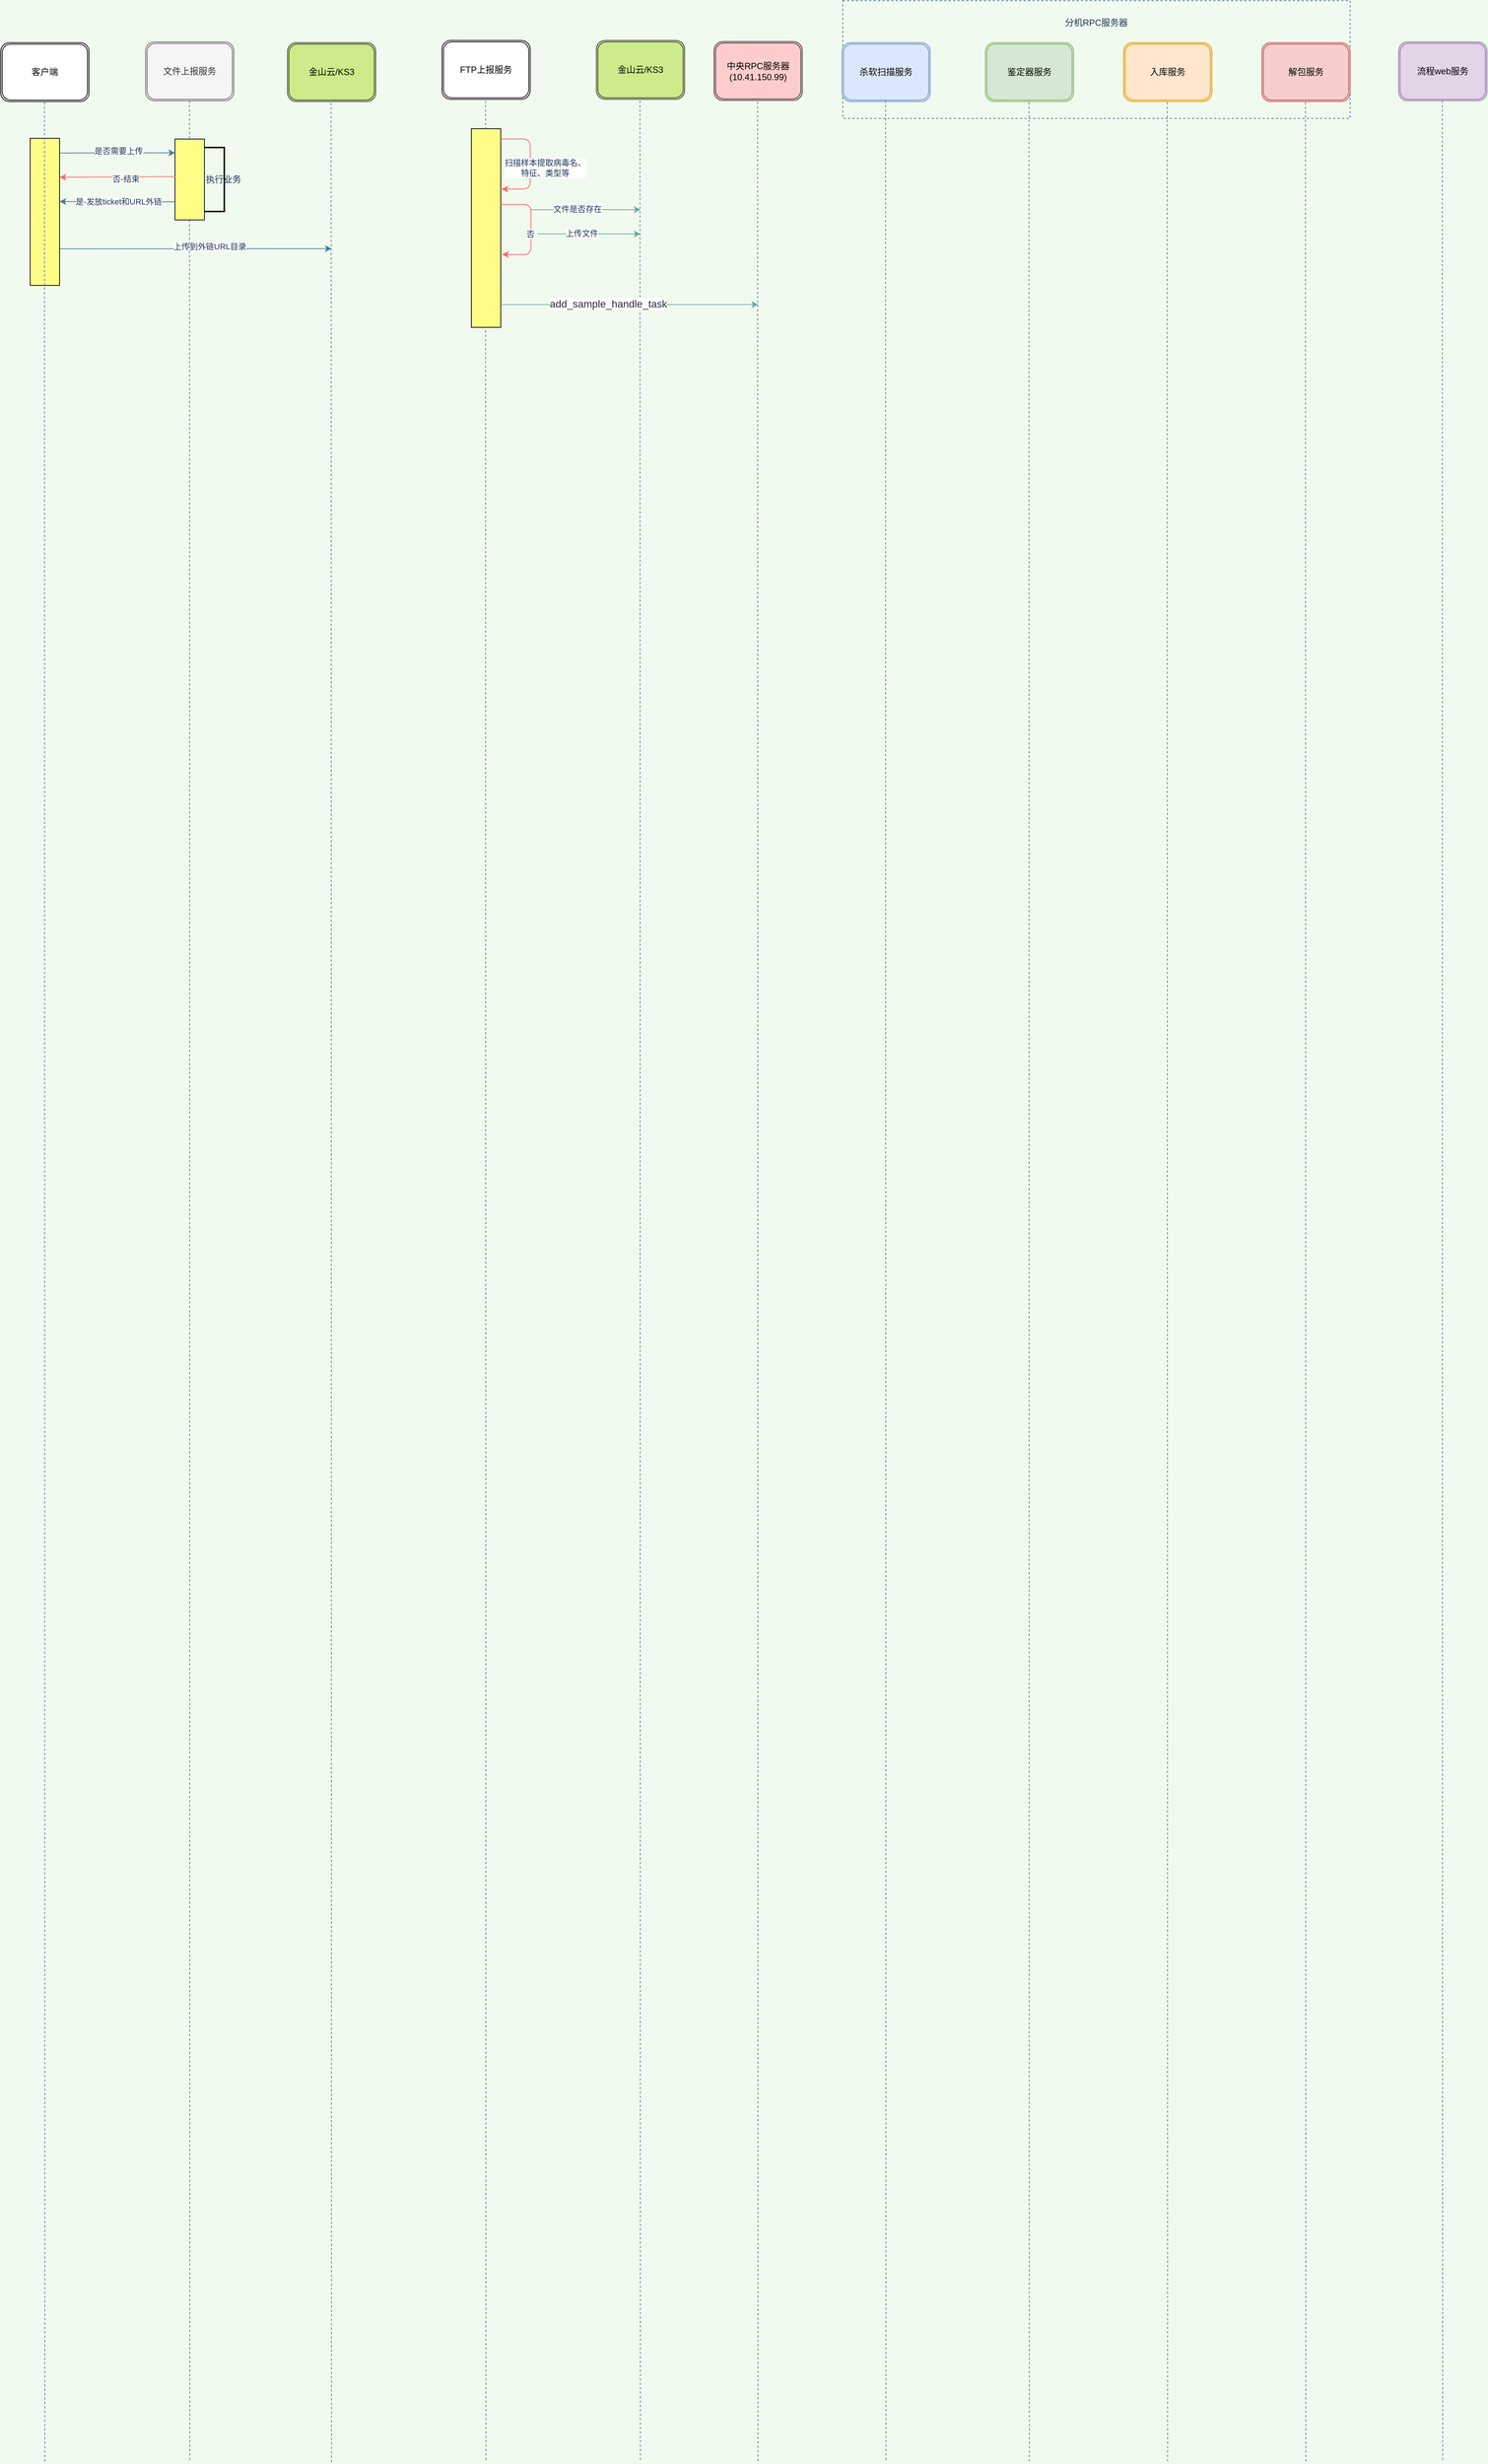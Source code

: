 <mxfile version="14.9.0" type="github">
  <diagram id="tpBG7AxIHuY1awPjeITL" name="Page-1">
    <mxGraphModel dx="2377" dy="835" grid="1" gridSize="10" guides="1" tooltips="1" connect="1" arrows="1" fold="1" page="1" pageScale="1" pageWidth="827" pageHeight="1169" background="#F1FAEE" math="0" shadow="0">
      <root>
        <mxCell id="0" />
        <mxCell id="1" parent="0" />
        <mxCell id="G1Jo3BN_IHVQqCNElftp-154" value="&lt;br&gt;分机RPC服务器&lt;br&gt;&lt;br&gt;&lt;br&gt;&lt;br&gt;&lt;br&gt;&lt;br&gt;&lt;br&gt;&lt;br&gt;&lt;br&gt;" style="rounded=0;whiteSpace=wrap;html=1;sketch=0;fontColor=#1D3557;strokeColor=#457B9D;dashed=1;fillColor=none;" vertex="1" parent="1">
          <mxGeometry x="665" y="153" width="690" height="160" as="geometry" />
        </mxCell>
        <mxCell id="G1Jo3BN_IHVQqCNElftp-172" value="" style="group" vertex="1" connectable="0" parent="1">
          <mxGeometry x="490" y="208.5" width="120" height="3289" as="geometry" />
        </mxCell>
        <mxCell id="G1Jo3BN_IHVQqCNElftp-155" value="&lt;font style=&quot;vertical-align: inherit&quot;&gt;&lt;font style=&quot;vertical-align: inherit&quot;&gt;&lt;font style=&quot;vertical-align: inherit&quot;&gt;&lt;font style=&quot;vertical-align: inherit&quot;&gt;&lt;font style=&quot;vertical-align: inherit&quot;&gt;&lt;font style=&quot;vertical-align: inherit&quot;&gt;中央RPC服务器&lt;br&gt;(10.41.150.99)&lt;br&gt;&lt;/font&gt;&lt;/font&gt;&lt;/font&gt;&lt;/font&gt;&lt;/font&gt;&lt;/font&gt;" style="shape=ext;double=1;rounded=1;whiteSpace=wrap;html=1;sketch=0;fillColor=#ffcccc;strokeColor=#36393d;" vertex="1" parent="G1Jo3BN_IHVQqCNElftp-172">
          <mxGeometry width="120" height="80" as="geometry" />
        </mxCell>
        <mxCell id="G1Jo3BN_IHVQqCNElftp-164" value="" style="endArrow=none;dashed=1;html=1;fontColor=#1D3557;strokeColor=#457B9D;fillColor=#A8DADC;" edge="1" parent="G1Jo3BN_IHVQqCNElftp-172">
          <mxGeometry width="50" height="50" relative="1" as="geometry">
            <mxPoint x="59.79" y="3289" as="sourcePoint" />
            <mxPoint x="59.29" y="79" as="targetPoint" />
          </mxGeometry>
        </mxCell>
        <mxCell id="G1Jo3BN_IHVQqCNElftp-173" value="" style="group" vertex="1" connectable="0" parent="1">
          <mxGeometry x="664" y="210" width="120" height="3286" as="geometry" />
        </mxCell>
        <mxCell id="G1Jo3BN_IHVQqCNElftp-147" value="&lt;font style=&quot;vertical-align: inherit&quot;&gt;&lt;font style=&quot;vertical-align: inherit&quot;&gt;&lt;font style=&quot;vertical-align: inherit&quot;&gt;&lt;font style=&quot;vertical-align: inherit&quot;&gt;&lt;font style=&quot;vertical-align: inherit&quot;&gt;&lt;font style=&quot;vertical-align: inherit&quot;&gt;杀软扫描服务&lt;/font&gt;&lt;/font&gt;&lt;/font&gt;&lt;/font&gt;&lt;/font&gt;&lt;/font&gt;" style="shape=ext;double=1;rounded=1;whiteSpace=wrap;html=1;sketch=0;fillColor=#dae8fc;strokeColor=#6c8ebf;" vertex="1" parent="G1Jo3BN_IHVQqCNElftp-173">
          <mxGeometry width="120" height="80" as="geometry" />
        </mxCell>
        <mxCell id="G1Jo3BN_IHVQqCNElftp-166" value="" style="endArrow=none;dashed=1;html=1;fontColor=#1D3557;strokeColor=#457B9D;fillColor=#A8DADC;" edge="1" parent="G1Jo3BN_IHVQqCNElftp-173">
          <mxGeometry width="50" height="50" relative="1" as="geometry">
            <mxPoint x="59.79" y="3286" as="sourcePoint" />
            <mxPoint x="59.29" y="76" as="targetPoint" />
          </mxGeometry>
        </mxCell>
        <mxCell id="G1Jo3BN_IHVQqCNElftp-174" value="" style="group" vertex="1" connectable="0" parent="1">
          <mxGeometry x="859" y="210" width="120" height="3288" as="geometry" />
        </mxCell>
        <mxCell id="G1Jo3BN_IHVQqCNElftp-148" value="&lt;font style=&quot;vertical-align: inherit&quot;&gt;&lt;font style=&quot;vertical-align: inherit&quot;&gt;&lt;font style=&quot;vertical-align: inherit&quot;&gt;&lt;font style=&quot;vertical-align: inherit&quot;&gt;鉴定器服务&lt;/font&gt;&lt;/font&gt;&lt;/font&gt;&lt;/font&gt;" style="shape=ext;double=1;rounded=1;whiteSpace=wrap;html=1;sketch=0;fillColor=#d5e8d4;strokeColor=#82b366;" vertex="1" parent="G1Jo3BN_IHVQqCNElftp-174">
          <mxGeometry width="120" height="80" as="geometry" />
        </mxCell>
        <mxCell id="G1Jo3BN_IHVQqCNElftp-165" value="" style="endArrow=none;dashed=1;html=1;fontColor=#1D3557;strokeColor=#457B9D;fillColor=#A8DADC;" edge="1" parent="G1Jo3BN_IHVQqCNElftp-174">
          <mxGeometry width="50" height="50" relative="1" as="geometry">
            <mxPoint x="59.79" y="3288" as="sourcePoint" />
            <mxPoint x="59.29" y="78" as="targetPoint" />
          </mxGeometry>
        </mxCell>
        <mxCell id="G1Jo3BN_IHVQqCNElftp-175" value="" style="group" vertex="1" connectable="0" parent="1">
          <mxGeometry x="1047" y="210" width="120" height="3288" as="geometry" />
        </mxCell>
        <mxCell id="G1Jo3BN_IHVQqCNElftp-149" value="&lt;font style=&quot;vertical-align: inherit&quot;&gt;&lt;font style=&quot;vertical-align: inherit&quot;&gt;入库服务&lt;/font&gt;&lt;/font&gt;" style="shape=ext;double=1;rounded=1;whiteSpace=wrap;html=1;sketch=0;fillColor=#ffe6cc;strokeColor=#d79b00;" vertex="1" parent="G1Jo3BN_IHVQqCNElftp-175">
          <mxGeometry width="120" height="80" as="geometry" />
        </mxCell>
        <mxCell id="G1Jo3BN_IHVQqCNElftp-167" value="" style="endArrow=none;dashed=1;html=1;fontColor=#1D3557;strokeColor=#457B9D;fillColor=#A8DADC;" edge="1" parent="G1Jo3BN_IHVQqCNElftp-175">
          <mxGeometry width="50" height="50" relative="1" as="geometry">
            <mxPoint x="59.79" y="3288" as="sourcePoint" />
            <mxPoint x="59.29" y="78" as="targetPoint" />
          </mxGeometry>
        </mxCell>
        <mxCell id="G1Jo3BN_IHVQqCNElftp-176" value="" style="group" vertex="1" connectable="0" parent="1">
          <mxGeometry x="1235" y="210" width="120" height="3288" as="geometry" />
        </mxCell>
        <mxCell id="G1Jo3BN_IHVQqCNElftp-150" value="&lt;font style=&quot;vertical-align: inherit&quot;&gt;&lt;font style=&quot;vertical-align: inherit&quot;&gt;&lt;font style=&quot;vertical-align: inherit&quot;&gt;&lt;font style=&quot;vertical-align: inherit&quot;&gt;解包服务&lt;/font&gt;&lt;/font&gt;&lt;/font&gt;&lt;/font&gt;" style="shape=ext;double=1;rounded=1;whiteSpace=wrap;html=1;sketch=0;fillColor=#f8cecc;strokeColor=#b85450;" vertex="1" parent="G1Jo3BN_IHVQqCNElftp-176">
          <mxGeometry width="120" height="80" as="geometry" />
        </mxCell>
        <mxCell id="G1Jo3BN_IHVQqCNElftp-168" value="" style="endArrow=none;dashed=1;html=1;fontColor=#1D3557;strokeColor=#457B9D;fillColor=#A8DADC;" edge="1" parent="G1Jo3BN_IHVQqCNElftp-176">
          <mxGeometry width="50" height="50" relative="1" as="geometry">
            <mxPoint x="59.79" y="3288" as="sourcePoint" />
            <mxPoint x="59.29" y="78" as="targetPoint" />
          </mxGeometry>
        </mxCell>
        <mxCell id="G1Jo3BN_IHVQqCNElftp-177" value="" style="group" vertex="1" connectable="0" parent="1">
          <mxGeometry x="1421" y="209" width="120" height="3287" as="geometry" />
        </mxCell>
        <mxCell id="G1Jo3BN_IHVQqCNElftp-151" value="&lt;font style=&quot;vertical-align: inherit&quot;&gt;&lt;font style=&quot;vertical-align: inherit&quot;&gt;&lt;font style=&quot;vertical-align: inherit&quot;&gt;&lt;font style=&quot;vertical-align: inherit&quot;&gt;&lt;font style=&quot;vertical-align: inherit&quot;&gt;&lt;font style=&quot;vertical-align: inherit&quot;&gt;流程web服务&lt;/font&gt;&lt;/font&gt;&lt;/font&gt;&lt;/font&gt;&lt;/font&gt;&lt;/font&gt;" style="shape=ext;double=1;rounded=1;whiteSpace=wrap;html=1;sketch=0;fillColor=#e1d5e7;strokeColor=#9673a6;" vertex="1" parent="G1Jo3BN_IHVQqCNElftp-177">
          <mxGeometry width="120" height="80" as="geometry" />
        </mxCell>
        <mxCell id="G1Jo3BN_IHVQqCNElftp-169" value="" style="endArrow=none;dashed=1;html=1;fontColor=#1D3557;strokeColor=#457B9D;fillColor=#A8DADC;" edge="1" parent="G1Jo3BN_IHVQqCNElftp-177">
          <mxGeometry width="50" height="50" relative="1" as="geometry">
            <mxPoint x="59.79" y="3287" as="sourcePoint" />
            <mxPoint x="59.29" y="77" as="targetPoint" />
          </mxGeometry>
        </mxCell>
        <mxCell id="G1Jo3BN_IHVQqCNElftp-196" value="" style="group" vertex="1" connectable="0" parent="1">
          <mxGeometry x="-480" y="209" width="510" height="3290" as="geometry" />
        </mxCell>
        <mxCell id="G1Jo3BN_IHVQqCNElftp-159" value="" style="whiteSpace=wrap;html=1;rounded=0;sketch=0;fillColor=#ffff88;" vertex="1" parent="G1Jo3BN_IHVQqCNElftp-196">
          <mxGeometry x="40" y="131" width="40" height="200" as="geometry" />
        </mxCell>
        <mxCell id="G1Jo3BN_IHVQqCNElftp-170" value="" style="group" vertex="1" connectable="0" parent="G1Jo3BN_IHVQqCNElftp-196">
          <mxGeometry y="1" width="220" height="3288" as="geometry" />
        </mxCell>
        <mxCell id="G1Jo3BN_IHVQqCNElftp-158" value="客户端" style="shape=ext;double=1;rounded=1;whiteSpace=wrap;html=1;sketch=0;" vertex="1" parent="G1Jo3BN_IHVQqCNElftp-170">
          <mxGeometry width="120" height="80" as="geometry" />
        </mxCell>
        <mxCell id="G1Jo3BN_IHVQqCNElftp-161" value="" style="endArrow=none;dashed=1;html=1;fontColor=#1D3557;strokeColor=#457B9D;fillColor=#A8DADC;" edge="1" parent="G1Jo3BN_IHVQqCNElftp-170">
          <mxGeometry width="50" height="50" relative="1" as="geometry">
            <mxPoint x="60" y="3288" as="sourcePoint" />
            <mxPoint x="59.5" y="78" as="targetPoint" />
          </mxGeometry>
        </mxCell>
        <mxCell id="G1Jo3BN_IHVQqCNElftp-192" value="" style="endArrow=classic;html=1;fontColor=#1D3557;strokeColor=#457B9D;fillColor=#A8DADC;" edge="1" parent="G1Jo3BN_IHVQqCNElftp-170">
          <mxGeometry width="50" height="50" relative="1" as="geometry">
            <mxPoint x="80" y="280.3" as="sourcePoint" />
            <mxPoint x="450" y="280" as="targetPoint" />
          </mxGeometry>
        </mxCell>
        <mxCell id="G1Jo3BN_IHVQqCNElftp-193" value="上传到外链URL目录" style="edgeLabel;html=1;align=center;verticalAlign=middle;resizable=0;points=[];fontColor=#1D3557;" vertex="1" connectable="0" parent="G1Jo3BN_IHVQqCNElftp-192">
          <mxGeometry x="0.161" y="3" relative="1" as="geometry">
            <mxPoint x="-11" as="offset" />
          </mxGeometry>
        </mxCell>
        <mxCell id="G1Jo3BN_IHVQqCNElftp-171" value="" style="group" vertex="1" connectable="0" parent="G1Jo3BN_IHVQqCNElftp-196">
          <mxGeometry x="197" width="153" height="3287" as="geometry" />
        </mxCell>
        <mxCell id="LrFnlgKekaoEcTwpI7f7-3" value="文件上报服务" style="shape=ext;double=1;rounded=1;whiteSpace=wrap;html=1;sketch=0;fillColor=#f5f5f5;strokeColor=#666666;fontColor=#333333;" parent="G1Jo3BN_IHVQqCNElftp-171" vertex="1">
          <mxGeometry width="120" height="80" as="geometry" />
        </mxCell>
        <mxCell id="G1Jo3BN_IHVQqCNElftp-163" value="" style="endArrow=none;dashed=1;html=1;fontColor=#1D3557;strokeColor=#457B9D;fillColor=#A8DADC;" edge="1" parent="G1Jo3BN_IHVQqCNElftp-171">
          <mxGeometry width="50" height="50" relative="1" as="geometry">
            <mxPoint x="60.16" y="3287" as="sourcePoint" />
            <mxPoint x="59.66" y="77" as="targetPoint" />
          </mxGeometry>
        </mxCell>
        <mxCell id="G1Jo3BN_IHVQqCNElftp-178" value="" style="whiteSpace=wrap;html=1;rounded=0;sketch=0;fillColor=#ffff88;" vertex="1" parent="G1Jo3BN_IHVQqCNElftp-171">
          <mxGeometry x="40" y="132" width="40" height="110" as="geometry" />
        </mxCell>
        <mxCell id="G1Jo3BN_IHVQqCNElftp-208" value="执行业务" style="strokeWidth=2;html=1;shape=mxgraph.flowchart.annotation_1;align=left;pointerEvents=1;rounded=0;sketch=0;fontColor=#1D3557;fillColor=none;direction=west;horizontal=1;" vertex="1" parent="G1Jo3BN_IHVQqCNElftp-171">
          <mxGeometry x="80" y="143.5" width="27" height="87" as="geometry" />
        </mxCell>
        <mxCell id="G1Jo3BN_IHVQqCNElftp-179" value="" style="endArrow=classic;html=1;fontColor=#1D3557;strokeColor=#457B9D;fillColor=#A8DADC;entryX=0.004;entryY=0.17;entryDx=0;entryDy=0;entryPerimeter=0;" edge="1" parent="G1Jo3BN_IHVQqCNElftp-196" target="G1Jo3BN_IHVQqCNElftp-178">
          <mxGeometry width="50" height="50" relative="1" as="geometry">
            <mxPoint x="80" y="151" as="sourcePoint" />
            <mxPoint x="237" y="149" as="targetPoint" />
          </mxGeometry>
        </mxCell>
        <mxCell id="G1Jo3BN_IHVQqCNElftp-180" value="是否需要上传" style="edgeLabel;html=1;align=center;verticalAlign=middle;resizable=0;points=[];fontColor=#1D3557;" vertex="1" connectable="0" parent="G1Jo3BN_IHVQqCNElftp-179">
          <mxGeometry x="0.161" y="3" relative="1" as="geometry">
            <mxPoint x="-11" as="offset" />
          </mxGeometry>
        </mxCell>
        <mxCell id="G1Jo3BN_IHVQqCNElftp-181" value="" style="endArrow=classic;html=1;fontColor=#1D3557;strokeColor=#457B9D;fillColor=#A8DADC;exitX=-0.007;exitY=0.776;exitDx=0;exitDy=0;exitPerimeter=0;" edge="1" parent="G1Jo3BN_IHVQqCNElftp-196" source="G1Jo3BN_IHVQqCNElftp-178">
          <mxGeometry width="50" height="50" relative="1" as="geometry">
            <mxPoint x="90" y="160.8" as="sourcePoint" />
            <mxPoint x="80" y="217" as="targetPoint" />
          </mxGeometry>
        </mxCell>
        <mxCell id="G1Jo3BN_IHVQqCNElftp-182" value="是-发放ticket和URL外链" style="edgeLabel;html=1;align=center;verticalAlign=middle;resizable=0;points=[];fontColor=#1D3557;" vertex="1" connectable="0" parent="G1Jo3BN_IHVQqCNElftp-181">
          <mxGeometry x="0.161" y="3" relative="1" as="geometry">
            <mxPoint x="14" y="-3" as="offset" />
          </mxGeometry>
        </mxCell>
        <mxCell id="G1Jo3BN_IHVQqCNElftp-183" value="" style="endArrow=classic;html=1;fontColor=#1D3557;fillColor=#A8DADC;exitX=0.009;exitY=0.482;exitDx=0;exitDy=0;strokeColor=#FF6666;exitPerimeter=0;" edge="1" parent="G1Jo3BN_IHVQqCNElftp-196">
          <mxGeometry width="50" height="50" relative="1" as="geometry">
            <mxPoint x="237.36" y="183.02" as="sourcePoint" />
            <mxPoint x="80" y="184" as="targetPoint" />
          </mxGeometry>
        </mxCell>
        <mxCell id="G1Jo3BN_IHVQqCNElftp-188" value="否-结束" style="edgeLabel;html=1;align=center;verticalAlign=middle;resizable=0;points=[];fontColor=#1D3557;" vertex="1" connectable="0" parent="G1Jo3BN_IHVQqCNElftp-183">
          <mxGeometry x="-0.137" y="2" relative="1" as="geometry">
            <mxPoint as="offset" />
          </mxGeometry>
        </mxCell>
        <mxCell id="G1Jo3BN_IHVQqCNElftp-189" value="" style="group" vertex="1" connectable="0" parent="G1Jo3BN_IHVQqCNElftp-196">
          <mxGeometry x="390" y="1" width="120" height="3289" as="geometry" />
        </mxCell>
        <mxCell id="G1Jo3BN_IHVQqCNElftp-190" value="&lt;font style=&quot;vertical-align: inherit&quot;&gt;&lt;font style=&quot;vertical-align: inherit&quot;&gt;&lt;font style=&quot;vertical-align: inherit&quot;&gt;&lt;font style=&quot;vertical-align: inherit&quot;&gt;&lt;font style=&quot;vertical-align: inherit&quot;&gt;&lt;font style=&quot;vertical-align: inherit&quot;&gt;金山云/KS3&lt;/font&gt;&lt;/font&gt;&lt;/font&gt;&lt;/font&gt;&lt;/font&gt;&lt;/font&gt;" style="shape=ext;double=1;rounded=1;whiteSpace=wrap;html=1;sketch=0;fillColor=#cdeb8b;strokeColor=#36393d;" vertex="1" parent="G1Jo3BN_IHVQqCNElftp-189">
          <mxGeometry width="120" height="80" as="geometry" />
        </mxCell>
        <mxCell id="G1Jo3BN_IHVQqCNElftp-191" value="" style="endArrow=none;dashed=1;html=1;fontColor=#1D3557;strokeColor=#457B9D;fillColor=#A8DADC;" edge="1" parent="G1Jo3BN_IHVQqCNElftp-189">
          <mxGeometry width="50" height="50" relative="1" as="geometry">
            <mxPoint x="59.79" y="3289" as="sourcePoint" />
            <mxPoint x="59.29" y="79" as="targetPoint" />
          </mxGeometry>
        </mxCell>
        <mxCell id="G1Jo3BN_IHVQqCNElftp-209" value="" style="group" vertex="1" connectable="0" parent="1">
          <mxGeometry x="120" y="207" width="120" height="3289" as="geometry" />
        </mxCell>
        <mxCell id="G1Jo3BN_IHVQqCNElftp-210" value="FTP上报服务" style="shape=ext;double=1;rounded=1;whiteSpace=wrap;html=1;sketch=0;" vertex="1" parent="G1Jo3BN_IHVQqCNElftp-209">
          <mxGeometry width="120" height="80" as="geometry" />
        </mxCell>
        <mxCell id="G1Jo3BN_IHVQqCNElftp-211" value="" style="endArrow=none;dashed=1;html=1;fontColor=#1D3557;strokeColor=#457B9D;fillColor=#A8DADC;" edge="1" parent="G1Jo3BN_IHVQqCNElftp-209">
          <mxGeometry width="50" height="50" relative="1" as="geometry">
            <mxPoint x="59.79" y="3289" as="sourcePoint" />
            <mxPoint x="59.29" y="79" as="targetPoint" />
          </mxGeometry>
        </mxCell>
        <mxCell id="G1Jo3BN_IHVQqCNElftp-160" value="" style="whiteSpace=wrap;html=1;rounded=0;sketch=0;fillColor=#ffff88;" vertex="1" parent="G1Jo3BN_IHVQqCNElftp-209">
          <mxGeometry x="40" y="120" width="40" height="270" as="geometry" />
        </mxCell>
        <mxCell id="G1Jo3BN_IHVQqCNElftp-216" style="edgeStyle=orthogonalEdgeStyle;rounded=1;sketch=0;orthogonalLoop=1;jettySize=auto;html=1;exitX=0.975;exitY=0.084;exitDx=0;exitDy=0;fontColor=#1D3557;strokeColor=#FF6666;fillColor=#A8DADC;exitPerimeter=0;" edge="1" parent="G1Jo3BN_IHVQqCNElftp-209">
          <mxGeometry relative="1" as="geometry">
            <mxPoint x="78.97" y="134.0" as="sourcePoint" />
            <mxPoint x="81" y="202" as="targetPoint" />
            <Array as="points">
              <mxPoint x="120" y="134" />
              <mxPoint x="120" y="202" />
              <mxPoint x="81" y="202" />
            </Array>
          </mxGeometry>
        </mxCell>
        <mxCell id="G1Jo3BN_IHVQqCNElftp-217" value="扫描样本提取病毒名、&lt;br&gt;特征、类型等" style="edgeLabel;html=1;align=center;verticalAlign=middle;resizable=0;points=[];fontColor=#1D3557;" vertex="1" connectable="0" parent="G1Jo3BN_IHVQqCNElftp-216">
          <mxGeometry x="-0.729" y="-2" relative="1" as="geometry">
            <mxPoint x="41" y="37" as="offset" />
          </mxGeometry>
        </mxCell>
        <mxCell id="G1Jo3BN_IHVQqCNElftp-230" style="edgeStyle=orthogonalEdgeStyle;rounded=1;sketch=0;orthogonalLoop=1;jettySize=auto;html=1;exitX=0.975;exitY=0.084;exitDx=0;exitDy=0;fontColor=#1D3557;strokeColor=#FF6666;fillColor=#A8DADC;exitPerimeter=0;entryX=1.017;entryY=0.409;entryDx=0;entryDy=0;entryPerimeter=0;" edge="1" parent="G1Jo3BN_IHVQqCNElftp-209">
          <mxGeometry relative="1" as="geometry">
            <mxPoint x="80.0" y="223" as="sourcePoint" />
            <mxPoint x="81.71" y="290.8" as="targetPoint" />
            <Array as="points">
              <mxPoint x="121.03" y="223" />
              <mxPoint x="121.03" y="291" />
              <mxPoint x="82.03" y="291" />
            </Array>
          </mxGeometry>
        </mxCell>
        <mxCell id="G1Jo3BN_IHVQqCNElftp-212" value="" style="group" vertex="1" connectable="0" parent="1">
          <mxGeometry x="330" y="207" width="120" height="3289" as="geometry" />
        </mxCell>
        <mxCell id="G1Jo3BN_IHVQqCNElftp-213" value="&lt;font style=&quot;vertical-align: inherit&quot;&gt;&lt;font style=&quot;vertical-align: inherit&quot;&gt;&lt;font style=&quot;vertical-align: inherit&quot;&gt;&lt;font style=&quot;vertical-align: inherit&quot;&gt;&lt;font style=&quot;vertical-align: inherit&quot;&gt;&lt;font style=&quot;vertical-align: inherit&quot;&gt;金山云/KS3&lt;/font&gt;&lt;/font&gt;&lt;/font&gt;&lt;/font&gt;&lt;/font&gt;&lt;/font&gt;" style="shape=ext;double=1;rounded=1;whiteSpace=wrap;html=1;sketch=0;fillColor=#cdeb8b;strokeColor=#36393d;" vertex="1" parent="G1Jo3BN_IHVQqCNElftp-212">
          <mxGeometry width="120" height="80" as="geometry" />
        </mxCell>
        <mxCell id="G1Jo3BN_IHVQqCNElftp-214" value="" style="endArrow=none;dashed=1;html=1;fontColor=#1D3557;strokeColor=#457B9D;fillColor=#A8DADC;" edge="1" parent="G1Jo3BN_IHVQqCNElftp-212">
          <mxGeometry width="50" height="50" relative="1" as="geometry">
            <mxPoint x="59.79" y="3289" as="sourcePoint" />
            <mxPoint x="59.29" y="79" as="targetPoint" />
          </mxGeometry>
        </mxCell>
        <mxCell id="G1Jo3BN_IHVQqCNElftp-220" value="" style="endArrow=classic;html=1;fontColor=#1D3557;fillColor=#A8DADC;strokeColor=#67AB9F;" edge="1" parent="1">
          <mxGeometry width="50" height="50" relative="1" as="geometry">
            <mxPoint x="240" y="437" as="sourcePoint" />
            <mxPoint x="390" y="437" as="targetPoint" />
          </mxGeometry>
        </mxCell>
        <mxCell id="G1Jo3BN_IHVQqCNElftp-223" value="文件是否存在" style="edgeLabel;html=1;align=center;verticalAlign=middle;resizable=0;points=[];fontColor=#1D3557;" vertex="1" connectable="0" parent="G1Jo3BN_IHVQqCNElftp-220">
          <mxGeometry x="-0.181" relative="1" as="geometry">
            <mxPoint x="2" y="-1" as="offset" />
          </mxGeometry>
        </mxCell>
        <mxCell id="G1Jo3BN_IHVQqCNElftp-233" value="否" style="edgeLabel;html=1;align=center;verticalAlign=middle;resizable=0;points=[];fontColor=#1D3557;" vertex="1" connectable="0" parent="1">
          <mxGeometry x="240" y="463" as="geometry">
            <mxPoint y="7" as="offset" />
          </mxGeometry>
        </mxCell>
        <mxCell id="G1Jo3BN_IHVQqCNElftp-234" value="" style="endArrow=classic;html=1;fontColor=#1D3557;fillColor=#A8DADC;strokeColor=#67AB9F;" edge="1" parent="1">
          <mxGeometry width="50" height="50" relative="1" as="geometry">
            <mxPoint x="250" y="470" as="sourcePoint" />
            <mxPoint x="390" y="470" as="targetPoint" />
          </mxGeometry>
        </mxCell>
        <mxCell id="G1Jo3BN_IHVQqCNElftp-235" value="上传文件" style="edgeLabel;html=1;align=center;verticalAlign=middle;resizable=0;points=[];fontColor=#1D3557;" vertex="1" connectable="0" parent="G1Jo3BN_IHVQqCNElftp-234">
          <mxGeometry x="-0.181" relative="1" as="geometry">
            <mxPoint x="2" y="-1" as="offset" />
          </mxGeometry>
        </mxCell>
        <mxCell id="G1Jo3BN_IHVQqCNElftp-237" value="" style="endArrow=classic;html=1;fontColor=#1D3557;fillColor=#A8DADC;strokeColor=#67AB9F;" edge="1" parent="1">
          <mxGeometry width="50" height="50" relative="1" as="geometry">
            <mxPoint x="200" y="566" as="sourcePoint" />
            <mxPoint x="550" y="566" as="targetPoint" />
          </mxGeometry>
        </mxCell>
        <mxCell id="G1Jo3BN_IHVQqCNElftp-238" value="&lt;span style=&quot;color: rgb(43 , 47 , 54) ; font-family: &amp;#34;larkhacksafarifont&amp;#34; , &amp;#34;larkemojifont&amp;#34; , &amp;#34;larkchinesequote&amp;#34; , , &amp;#34;blinkmacsystemfont&amp;#34; , &amp;#34;helvetica neue&amp;#34; , &amp;#34;arial&amp;#34; , &amp;#34;segoe ui&amp;#34; , &amp;#34;pingfang sc&amp;#34; , &amp;#34;microsoft yahei&amp;#34; , &amp;#34;hiragino sans gb&amp;#34; , sans-serif , &amp;#34;apple color emoji&amp;#34; , &amp;#34;segoe ui emoji&amp;#34; , &amp;#34;segoe ui symbol&amp;#34; , &amp;#34;noto color emoji&amp;#34; ; font-size: 14px&quot;&gt;add_sample_handle_task&lt;/span&gt;" style="edgeLabel;html=1;align=center;verticalAlign=middle;resizable=0;points=[];fontColor=#1D3557;" vertex="1" connectable="0" parent="G1Jo3BN_IHVQqCNElftp-237">
          <mxGeometry x="-0.181" relative="1" as="geometry">
            <mxPoint x="2" y="-1" as="offset" />
          </mxGeometry>
        </mxCell>
      </root>
    </mxGraphModel>
  </diagram>
</mxfile>
